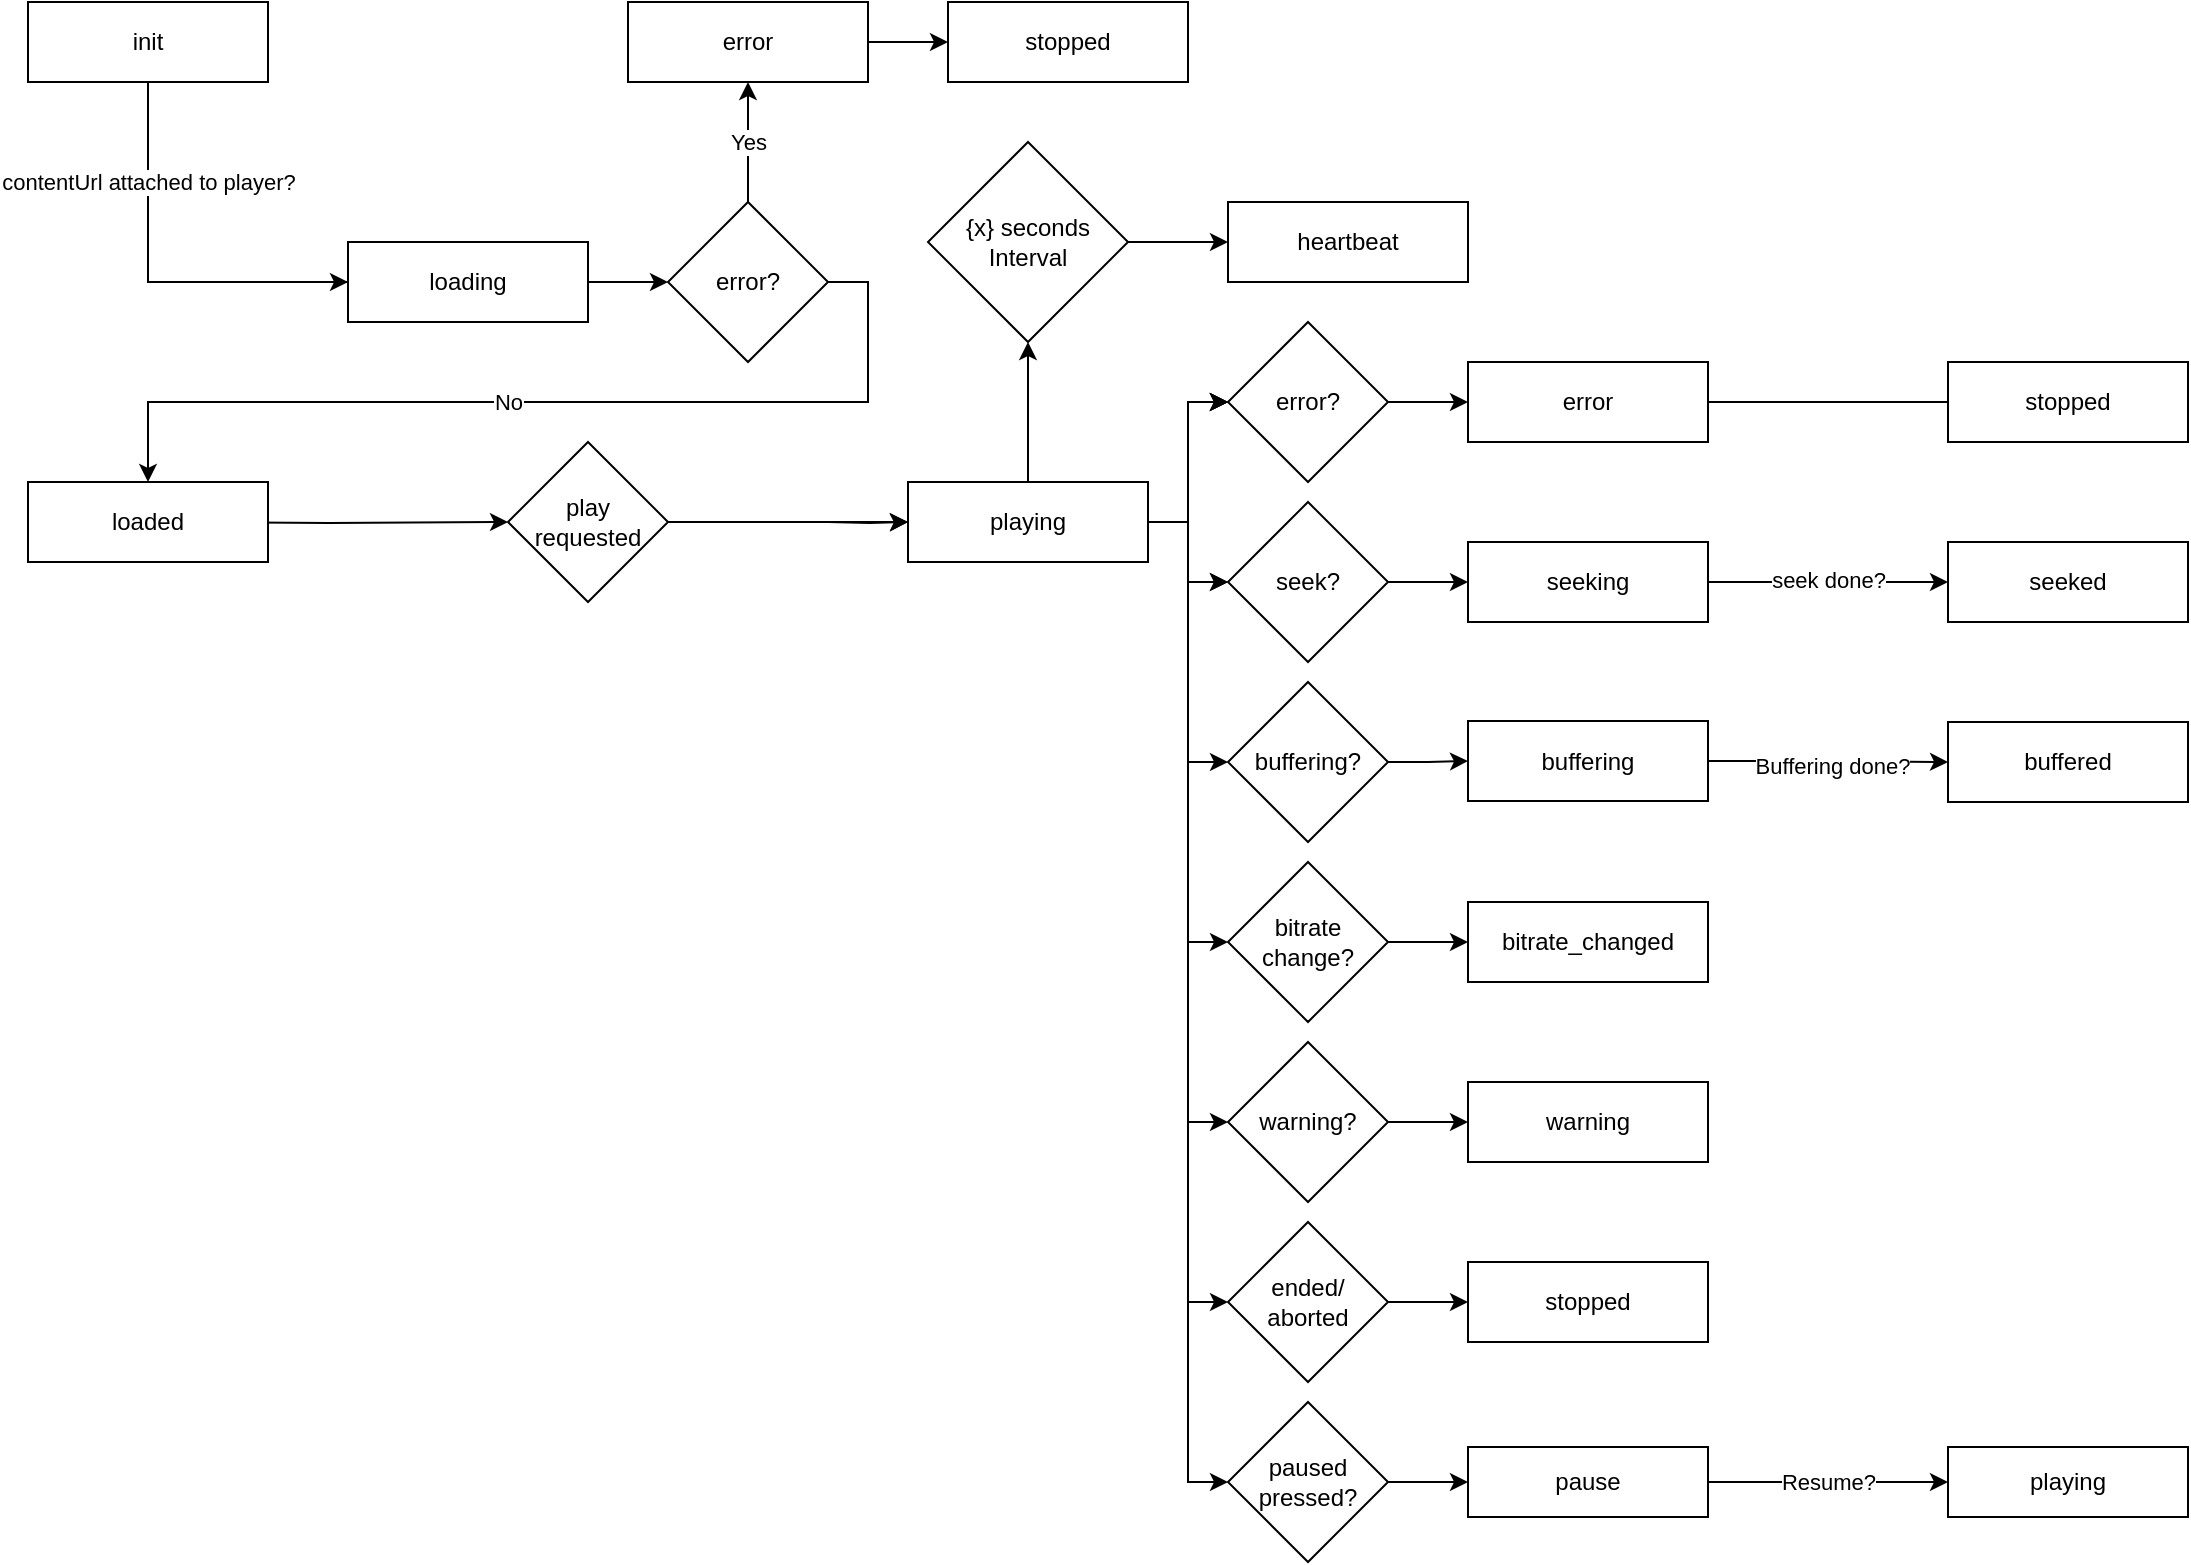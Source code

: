 <mxfile version="15.8.7" type="device"><diagram id="C5RBs43oDa-KdzZeNtuy" name="Page-1"><mxGraphModel dx="1298" dy="917" grid="1" gridSize="10" guides="1" tooltips="1" connect="1" arrows="1" fold="1" page="1" pageScale="1" pageWidth="1169" pageHeight="827" math="0" shadow="0"><root><mxCell id="WIyWlLk6GJQsqaUBKTNV-0"/><mxCell id="WIyWlLk6GJQsqaUBKTNV-1" parent="WIyWlLk6GJQsqaUBKTNV-0"/><mxCell id="T6Sorkifb1kjxiCpOSR7-3" value="" style="edgeStyle=orthogonalEdgeStyle;rounded=0;orthogonalLoop=1;jettySize=auto;html=1;" parent="WIyWlLk6GJQsqaUBKTNV-1" source="T6Sorkifb1kjxiCpOSR7-1" target="T6Sorkifb1kjxiCpOSR7-2" edge="1"><mxGeometry relative="1" as="geometry"><Array as="points"><mxPoint x="100" y="180"/></Array></mxGeometry></mxCell><mxCell id="T6Sorkifb1kjxiCpOSR7-1" value="&lt;div&gt;init&lt;/div&gt;" style="rounded=0;whiteSpace=wrap;html=1;" parent="WIyWlLk6GJQsqaUBKTNV-1" vertex="1"><mxGeometry x="40" y="40" width="120" height="40" as="geometry"/></mxCell><mxCell id="T6Sorkifb1kjxiCpOSR7-5" value="" style="edgeStyle=orthogonalEdgeStyle;rounded=0;orthogonalLoop=1;jettySize=auto;html=1;" parent="WIyWlLk6GJQsqaUBKTNV-1" source="T6Sorkifb1kjxiCpOSR7-2" target="T6Sorkifb1kjxiCpOSR7-4" edge="1"><mxGeometry relative="1" as="geometry"/></mxCell><mxCell id="T6Sorkifb1kjxiCpOSR7-12" value="contentUrl attached to player?" style="edgeStyle=orthogonalEdgeStyle;rounded=0;orthogonalLoop=1;jettySize=auto;html=1;endArrow=none;endFill=0;" parent="WIyWlLk6GJQsqaUBKTNV-1" source="T6Sorkifb1kjxiCpOSR7-2" target="T6Sorkifb1kjxiCpOSR7-1" edge="1"><mxGeometry x="0.5" relative="1" as="geometry"><mxPoint as="offset"/></mxGeometry></mxCell><mxCell id="T6Sorkifb1kjxiCpOSR7-2" value="&lt;div&gt;loading&lt;/div&gt;" style="rounded=0;whiteSpace=wrap;html=1;" parent="WIyWlLk6GJQsqaUBKTNV-1" vertex="1"><mxGeometry x="200" y="160" width="120" height="40" as="geometry"/></mxCell><mxCell id="T6Sorkifb1kjxiCpOSR7-7" value="Yes" style="edgeStyle=orthogonalEdgeStyle;rounded=0;orthogonalLoop=1;jettySize=auto;html=1;" parent="WIyWlLk6GJQsqaUBKTNV-1" source="T6Sorkifb1kjxiCpOSR7-4" target="T6Sorkifb1kjxiCpOSR7-6" edge="1"><mxGeometry relative="1" as="geometry"/></mxCell><mxCell id="T6Sorkifb1kjxiCpOSR7-11" value="No" style="edgeStyle=orthogonalEdgeStyle;rounded=0;orthogonalLoop=1;jettySize=auto;html=1;" parent="WIyWlLk6GJQsqaUBKTNV-1" source="T6Sorkifb1kjxiCpOSR7-4" target="T6Sorkifb1kjxiCpOSR7-10" edge="1"><mxGeometry x="0.083" relative="1" as="geometry"><Array as="points"><mxPoint x="460" y="240"/><mxPoint x="100" y="240"/></Array><mxPoint as="offset"/></mxGeometry></mxCell><mxCell id="T6Sorkifb1kjxiCpOSR7-4" value="error?" style="rhombus;whiteSpace=wrap;html=1;rounded=0;" parent="WIyWlLk6GJQsqaUBKTNV-1" vertex="1"><mxGeometry x="360" y="140" width="80" height="80" as="geometry"/></mxCell><mxCell id="T6Sorkifb1kjxiCpOSR7-9" value="" style="edgeStyle=orthogonalEdgeStyle;rounded=0;orthogonalLoop=1;jettySize=auto;html=1;" parent="WIyWlLk6GJQsqaUBKTNV-1" source="T6Sorkifb1kjxiCpOSR7-6" target="T6Sorkifb1kjxiCpOSR7-8" edge="1"><mxGeometry relative="1" as="geometry"/></mxCell><mxCell id="T6Sorkifb1kjxiCpOSR7-6" value="error" style="whiteSpace=wrap;html=1;rounded=0;" parent="WIyWlLk6GJQsqaUBKTNV-1" vertex="1"><mxGeometry x="340" y="40" width="120" height="40" as="geometry"/></mxCell><mxCell id="T6Sorkifb1kjxiCpOSR7-8" value="&lt;div&gt;stopped&lt;/div&gt;" style="whiteSpace=wrap;html=1;rounded=0;" parent="WIyWlLk6GJQsqaUBKTNV-1" vertex="1"><mxGeometry x="500" y="40" width="120" height="40" as="geometry"/></mxCell><mxCell id="T6Sorkifb1kjxiCpOSR7-15" value="" style="edgeStyle=orthogonalEdgeStyle;rounded=0;orthogonalLoop=1;jettySize=auto;html=1;" parent="WIyWlLk6GJQsqaUBKTNV-1" target="T6Sorkifb1kjxiCpOSR7-14" edge="1"><mxGeometry relative="1" as="geometry"><mxPoint x="100" y="300" as="sourcePoint"/></mxGeometry></mxCell><mxCell id="T6Sorkifb1kjxiCpOSR7-10" value="&lt;div&gt;loaded&lt;/div&gt;" style="whiteSpace=wrap;html=1;rounded=0;" parent="WIyWlLk6GJQsqaUBKTNV-1" vertex="1"><mxGeometry x="40" y="280" width="120" height="40" as="geometry"/></mxCell><mxCell id="T6Sorkifb1kjxiCpOSR7-19" value="" style="edgeStyle=orthogonalEdgeStyle;rounded=0;orthogonalLoop=1;jettySize=auto;html=1;" parent="WIyWlLk6GJQsqaUBKTNV-1" source="T6Sorkifb1kjxiCpOSR7-14" edge="1"><mxGeometry relative="1" as="geometry"><mxPoint x="480" y="300" as="targetPoint"/></mxGeometry></mxCell><mxCell id="T6Sorkifb1kjxiCpOSR7-14" value="play&lt;br&gt;requested" style="rhombus;whiteSpace=wrap;html=1;rounded=0;" parent="WIyWlLk6GJQsqaUBKTNV-1" vertex="1"><mxGeometry x="280" y="260" width="80" height="80" as="geometry"/></mxCell><mxCell id="T6Sorkifb1kjxiCpOSR7-21" value="" style="edgeStyle=orthogonalEdgeStyle;rounded=0;orthogonalLoop=1;jettySize=auto;html=1;" parent="WIyWlLk6GJQsqaUBKTNV-1" target="T6Sorkifb1kjxiCpOSR7-20" edge="1"><mxGeometry relative="1" as="geometry"><mxPoint x="440" y="300" as="sourcePoint"/></mxGeometry></mxCell><mxCell id="T6Sorkifb1kjxiCpOSR7-25" value="" style="edgeStyle=orthogonalEdgeStyle;rounded=0;orthogonalLoop=1;jettySize=auto;html=1;" parent="WIyWlLk6GJQsqaUBKTNV-1" source="T6Sorkifb1kjxiCpOSR7-20" target="T6Sorkifb1kjxiCpOSR7-24" edge="1"><mxGeometry relative="1" as="geometry"/></mxCell><mxCell id="T6Sorkifb1kjxiCpOSR7-33" value="" style="edgeStyle=orthogonalEdgeStyle;rounded=0;orthogonalLoop=1;jettySize=auto;html=1;" parent="WIyWlLk6GJQsqaUBKTNV-1" source="T6Sorkifb1kjxiCpOSR7-20" target="T6Sorkifb1kjxiCpOSR7-32" edge="1"><mxGeometry relative="1" as="geometry"/></mxCell><mxCell id="T6Sorkifb1kjxiCpOSR7-38" value="" style="edgeStyle=orthogonalEdgeStyle;rounded=0;orthogonalLoop=1;jettySize=auto;html=1;" parent="WIyWlLk6GJQsqaUBKTNV-1" source="T6Sorkifb1kjxiCpOSR7-20" target="T6Sorkifb1kjxiCpOSR7-32" edge="1"><mxGeometry relative="1" as="geometry"/></mxCell><mxCell id="T6Sorkifb1kjxiCpOSR7-39" value="" style="edgeStyle=orthogonalEdgeStyle;rounded=0;orthogonalLoop=1;jettySize=auto;html=1;" parent="WIyWlLk6GJQsqaUBKTNV-1" source="T6Sorkifb1kjxiCpOSR7-20" target="T6Sorkifb1kjxiCpOSR7-32" edge="1"><mxGeometry relative="1" as="geometry"/></mxCell><mxCell id="T6Sorkifb1kjxiCpOSR7-40" value="" style="edgeStyle=orthogonalEdgeStyle;rounded=0;orthogonalLoop=1;jettySize=auto;html=1;" parent="WIyWlLk6GJQsqaUBKTNV-1" source="T6Sorkifb1kjxiCpOSR7-20" target="T6Sorkifb1kjxiCpOSR7-32" edge="1"><mxGeometry relative="1" as="geometry"/></mxCell><mxCell id="T6Sorkifb1kjxiCpOSR7-41" style="edgeStyle=orthogonalEdgeStyle;rounded=0;orthogonalLoop=1;jettySize=auto;html=1;" parent="WIyWlLk6GJQsqaUBKTNV-1" source="T6Sorkifb1kjxiCpOSR7-20" target="T6Sorkifb1kjxiCpOSR7-42" edge="1"><mxGeometry relative="1" as="geometry"><mxPoint x="640" y="320" as="targetPoint"/></mxGeometry></mxCell><mxCell id="T6Sorkifb1kjxiCpOSR7-49" style="edgeStyle=orthogonalEdgeStyle;rounded=0;orthogonalLoop=1;jettySize=auto;html=1;entryX=0;entryY=0.5;entryDx=0;entryDy=0;" parent="WIyWlLk6GJQsqaUBKTNV-1" source="T6Sorkifb1kjxiCpOSR7-20" target="T6Sorkifb1kjxiCpOSR7-48" edge="1"><mxGeometry relative="1" as="geometry"/></mxCell><mxCell id="T6Sorkifb1kjxiCpOSR7-57" style="edgeStyle=orthogonalEdgeStyle;rounded=0;orthogonalLoop=1;jettySize=auto;html=1;entryX=0;entryY=0.5;entryDx=0;entryDy=0;" parent="WIyWlLk6GJQsqaUBKTNV-1" source="T6Sorkifb1kjxiCpOSR7-20" target="T6Sorkifb1kjxiCpOSR7-54" edge="1"><mxGeometry relative="1" as="geometry"/></mxCell><mxCell id="T6Sorkifb1kjxiCpOSR7-61" style="edgeStyle=orthogonalEdgeStyle;rounded=0;orthogonalLoop=1;jettySize=auto;html=1;entryX=0;entryY=0.5;entryDx=0;entryDy=0;" parent="WIyWlLk6GJQsqaUBKTNV-1" source="T6Sorkifb1kjxiCpOSR7-20" target="T6Sorkifb1kjxiCpOSR7-58" edge="1"><mxGeometry relative="1" as="geometry"/></mxCell><mxCell id="T6Sorkifb1kjxiCpOSR7-64" value="" style="edgeStyle=orthogonalEdgeStyle;rounded=0;orthogonalLoop=1;jettySize=auto;html=1;" parent="WIyWlLk6GJQsqaUBKTNV-1" source="T6Sorkifb1kjxiCpOSR7-20" target="T6Sorkifb1kjxiCpOSR7-42" edge="1"><mxGeometry relative="1" as="geometry"/></mxCell><mxCell id="T6Sorkifb1kjxiCpOSR7-66" style="edgeStyle=orthogonalEdgeStyle;rounded=0;orthogonalLoop=1;jettySize=auto;html=1;entryX=0;entryY=0.5;entryDx=0;entryDy=0;" parent="WIyWlLk6GJQsqaUBKTNV-1" source="T6Sorkifb1kjxiCpOSR7-20" target="T6Sorkifb1kjxiCpOSR7-65" edge="1"><mxGeometry relative="1" as="geometry"/></mxCell><mxCell id="T6Sorkifb1kjxiCpOSR7-70" style="edgeStyle=orthogonalEdgeStyle;rounded=0;orthogonalLoop=1;jettySize=auto;html=1;entryX=0;entryY=0.5;entryDx=0;entryDy=0;" parent="WIyWlLk6GJQsqaUBKTNV-1" source="T6Sorkifb1kjxiCpOSR7-20" target="T6Sorkifb1kjxiCpOSR7-69" edge="1"><mxGeometry relative="1" as="geometry"/></mxCell><mxCell id="T6Sorkifb1kjxiCpOSR7-20" value="&lt;div&gt;playing&lt;/div&gt;" style="whiteSpace=wrap;html=1;rounded=0;" parent="WIyWlLk6GJQsqaUBKTNV-1" vertex="1"><mxGeometry x="480" y="280" width="120" height="40" as="geometry"/></mxCell><mxCell id="T6Sorkifb1kjxiCpOSR7-29" value="" style="edgeStyle=orthogonalEdgeStyle;rounded=0;orthogonalLoop=1;jettySize=auto;html=1;" parent="WIyWlLk6GJQsqaUBKTNV-1" source="T6Sorkifb1kjxiCpOSR7-24" target="T6Sorkifb1kjxiCpOSR7-28" edge="1"><mxGeometry relative="1" as="geometry"/></mxCell><mxCell id="T6Sorkifb1kjxiCpOSR7-24" value="{x} seconds&lt;br&gt;Interval" style="rhombus;whiteSpace=wrap;html=1;rounded=0;" parent="WIyWlLk6GJQsqaUBKTNV-1" vertex="1"><mxGeometry x="490" y="110" width="100" height="100" as="geometry"/></mxCell><mxCell id="T6Sorkifb1kjxiCpOSR7-28" value="heartbeat" style="whiteSpace=wrap;html=1;rounded=0;" parent="WIyWlLk6GJQsqaUBKTNV-1" vertex="1"><mxGeometry x="640" y="140" width="120" height="40" as="geometry"/></mxCell><mxCell id="T6Sorkifb1kjxiCpOSR7-35" value="" style="edgeStyle=orthogonalEdgeStyle;rounded=0;orthogonalLoop=1;jettySize=auto;html=1;" parent="WIyWlLk6GJQsqaUBKTNV-1" source="T6Sorkifb1kjxiCpOSR7-32" target="T6Sorkifb1kjxiCpOSR7-34" edge="1"><mxGeometry relative="1" as="geometry"/></mxCell><mxCell id="T6Sorkifb1kjxiCpOSR7-32" value="error?" style="rhombus;whiteSpace=wrap;html=1;rounded=0;" parent="WIyWlLk6GJQsqaUBKTNV-1" vertex="1"><mxGeometry x="640" y="200" width="80" height="80" as="geometry"/></mxCell><mxCell id="T6Sorkifb1kjxiCpOSR7-79" value="" style="edgeStyle=orthogonalEdgeStyle;rounded=0;orthogonalLoop=1;jettySize=auto;html=1;endArrow=none;endFill=0;entryX=0;entryY=0.5;entryDx=0;entryDy=0;" parent="WIyWlLk6GJQsqaUBKTNV-1" source="T6Sorkifb1kjxiCpOSR7-34" target="T6Sorkifb1kjxiCpOSR7-80" edge="1"><mxGeometry relative="1" as="geometry"><Array as="points"><mxPoint x="940" y="240"/><mxPoint x="940" y="240"/></Array><mxPoint x="920" y="150" as="targetPoint"/></mxGeometry></mxCell><mxCell id="T6Sorkifb1kjxiCpOSR7-34" value="&lt;div&gt;error&lt;/div&gt;" style="whiteSpace=wrap;html=1;rounded=0;" parent="WIyWlLk6GJQsqaUBKTNV-1" vertex="1"><mxGeometry x="760" y="220" width="120" height="40" as="geometry"/></mxCell><mxCell id="T6Sorkifb1kjxiCpOSR7-44" value="" style="edgeStyle=orthogonalEdgeStyle;rounded=0;orthogonalLoop=1;jettySize=auto;html=1;" parent="WIyWlLk6GJQsqaUBKTNV-1" source="T6Sorkifb1kjxiCpOSR7-42" target="T6Sorkifb1kjxiCpOSR7-43" edge="1"><mxGeometry relative="1" as="geometry"/></mxCell><mxCell id="T6Sorkifb1kjxiCpOSR7-42" value="seek?" style="rhombus;whiteSpace=wrap;html=1;" parent="WIyWlLk6GJQsqaUBKTNV-1" vertex="1"><mxGeometry x="640" y="290" width="80" height="80" as="geometry"/></mxCell><mxCell id="T6Sorkifb1kjxiCpOSR7-46" value="" style="edgeStyle=orthogonalEdgeStyle;rounded=0;orthogonalLoop=1;jettySize=auto;html=1;" parent="WIyWlLk6GJQsqaUBKTNV-1" source="T6Sorkifb1kjxiCpOSR7-43" target="T6Sorkifb1kjxiCpOSR7-45" edge="1"><mxGeometry relative="1" as="geometry"/></mxCell><mxCell id="T6Sorkifb1kjxiCpOSR7-75" value="seek done?" style="edgeLabel;html=1;align=center;verticalAlign=middle;resizable=0;points=[];" parent="T6Sorkifb1kjxiCpOSR7-46" vertex="1" connectable="0"><mxGeometry y="1" relative="1" as="geometry"><mxPoint as="offset"/></mxGeometry></mxCell><mxCell id="T6Sorkifb1kjxiCpOSR7-43" value="&lt;div&gt;seeking&lt;/div&gt;" style="whiteSpace=wrap;html=1;" parent="WIyWlLk6GJQsqaUBKTNV-1" vertex="1"><mxGeometry x="760" y="310" width="120" height="40" as="geometry"/></mxCell><mxCell id="T6Sorkifb1kjxiCpOSR7-45" value="&lt;div&gt;seeked&lt;/div&gt;" style="whiteSpace=wrap;html=1;" parent="WIyWlLk6GJQsqaUBKTNV-1" vertex="1"><mxGeometry x="1000" y="310" width="120" height="40" as="geometry"/></mxCell><mxCell id="T6Sorkifb1kjxiCpOSR7-51" value="" style="edgeStyle=orthogonalEdgeStyle;rounded=0;orthogonalLoop=1;jettySize=auto;html=1;" parent="WIyWlLk6GJQsqaUBKTNV-1" source="T6Sorkifb1kjxiCpOSR7-48" target="T6Sorkifb1kjxiCpOSR7-50" edge="1"><mxGeometry relative="1" as="geometry"/></mxCell><mxCell id="T6Sorkifb1kjxiCpOSR7-48" value="buffering?" style="rhombus;whiteSpace=wrap;html=1;" parent="WIyWlLk6GJQsqaUBKTNV-1" vertex="1"><mxGeometry x="640" y="380" width="80" height="80" as="geometry"/></mxCell><mxCell id="T6Sorkifb1kjxiCpOSR7-53" value="" style="edgeStyle=orthogonalEdgeStyle;rounded=0;orthogonalLoop=1;jettySize=auto;html=1;" parent="WIyWlLk6GJQsqaUBKTNV-1" source="T6Sorkifb1kjxiCpOSR7-50" target="T6Sorkifb1kjxiCpOSR7-52" edge="1"><mxGeometry relative="1" as="geometry"/></mxCell><mxCell id="T6Sorkifb1kjxiCpOSR7-76" value="Buffering done?" style="edgeLabel;html=1;align=center;verticalAlign=middle;resizable=0;points=[];" parent="T6Sorkifb1kjxiCpOSR7-53" vertex="1" connectable="0"><mxGeometry x="0.004" y="-2" relative="1" as="geometry"><mxPoint x="2" as="offset"/></mxGeometry></mxCell><mxCell id="T6Sorkifb1kjxiCpOSR7-50" value="&lt;div&gt;buffering&lt;/div&gt;" style="whiteSpace=wrap;html=1;" parent="WIyWlLk6GJQsqaUBKTNV-1" vertex="1"><mxGeometry x="760" y="399.5" width="120" height="40" as="geometry"/></mxCell><mxCell id="T6Sorkifb1kjxiCpOSR7-52" value="&lt;div&gt;buffered&lt;/div&gt;" style="whiteSpace=wrap;html=1;" parent="WIyWlLk6GJQsqaUBKTNV-1" vertex="1"><mxGeometry x="1000" y="400" width="120" height="40" as="geometry"/></mxCell><mxCell id="T6Sorkifb1kjxiCpOSR7-56" value="" style="edgeStyle=orthogonalEdgeStyle;rounded=0;orthogonalLoop=1;jettySize=auto;html=1;" parent="WIyWlLk6GJQsqaUBKTNV-1" source="T6Sorkifb1kjxiCpOSR7-54" target="T6Sorkifb1kjxiCpOSR7-55" edge="1"><mxGeometry relative="1" as="geometry"/></mxCell><mxCell id="T6Sorkifb1kjxiCpOSR7-54" value="bitrate&lt;br&gt;change?" style="rhombus;whiteSpace=wrap;html=1;" parent="WIyWlLk6GJQsqaUBKTNV-1" vertex="1"><mxGeometry x="640" y="470" width="80" height="80" as="geometry"/></mxCell><mxCell id="T6Sorkifb1kjxiCpOSR7-55" value="bitrate_changed" style="whiteSpace=wrap;html=1;" parent="WIyWlLk6GJQsqaUBKTNV-1" vertex="1"><mxGeometry x="760" y="490" width="120" height="40" as="geometry"/></mxCell><mxCell id="T6Sorkifb1kjxiCpOSR7-60" value="" style="edgeStyle=orthogonalEdgeStyle;rounded=0;orthogonalLoop=1;jettySize=auto;html=1;" parent="WIyWlLk6GJQsqaUBKTNV-1" source="T6Sorkifb1kjxiCpOSR7-58" target="T6Sorkifb1kjxiCpOSR7-59" edge="1"><mxGeometry relative="1" as="geometry"/></mxCell><mxCell id="T6Sorkifb1kjxiCpOSR7-58" value="warning?" style="rhombus;whiteSpace=wrap;html=1;" parent="WIyWlLk6GJQsqaUBKTNV-1" vertex="1"><mxGeometry x="640" y="560" width="80" height="80" as="geometry"/></mxCell><mxCell id="T6Sorkifb1kjxiCpOSR7-59" value="&lt;div&gt;warning&lt;/div&gt;" style="whiteSpace=wrap;html=1;" parent="WIyWlLk6GJQsqaUBKTNV-1" vertex="1"><mxGeometry x="760" y="580" width="120" height="40" as="geometry"/></mxCell><mxCell id="T6Sorkifb1kjxiCpOSR7-62" style="edgeStyle=orthogonalEdgeStyle;rounded=0;orthogonalLoop=1;jettySize=auto;html=1;exitX=0.5;exitY=1;exitDx=0;exitDy=0;" parent="WIyWlLk6GJQsqaUBKTNV-1" source="T6Sorkifb1kjxiCpOSR7-50" target="T6Sorkifb1kjxiCpOSR7-50" edge="1"><mxGeometry relative="1" as="geometry"/></mxCell><mxCell id="T6Sorkifb1kjxiCpOSR7-68" value="" style="edgeStyle=orthogonalEdgeStyle;rounded=0;orthogonalLoop=1;jettySize=auto;html=1;" parent="WIyWlLk6GJQsqaUBKTNV-1" source="T6Sorkifb1kjxiCpOSR7-65" target="T6Sorkifb1kjxiCpOSR7-67" edge="1"><mxGeometry relative="1" as="geometry"/></mxCell><mxCell id="T6Sorkifb1kjxiCpOSR7-65" value="ended/&lt;br&gt;aborted" style="rhombus;whiteSpace=wrap;html=1;" parent="WIyWlLk6GJQsqaUBKTNV-1" vertex="1"><mxGeometry x="640" y="650" width="80" height="80" as="geometry"/></mxCell><mxCell id="T6Sorkifb1kjxiCpOSR7-67" value="stopped" style="whiteSpace=wrap;html=1;" parent="WIyWlLk6GJQsqaUBKTNV-1" vertex="1"><mxGeometry x="760" y="670" width="120" height="40" as="geometry"/></mxCell><mxCell id="T6Sorkifb1kjxiCpOSR7-72" value="" style="edgeStyle=orthogonalEdgeStyle;rounded=0;orthogonalLoop=1;jettySize=auto;html=1;" parent="WIyWlLk6GJQsqaUBKTNV-1" source="T6Sorkifb1kjxiCpOSR7-69" target="T6Sorkifb1kjxiCpOSR7-71" edge="1"><mxGeometry relative="1" as="geometry"/></mxCell><mxCell id="T6Sorkifb1kjxiCpOSR7-69" value="paused pressed?" style="rhombus;whiteSpace=wrap;html=1;" parent="WIyWlLk6GJQsqaUBKTNV-1" vertex="1"><mxGeometry x="640" y="740" width="80" height="80" as="geometry"/></mxCell><mxCell id="T6Sorkifb1kjxiCpOSR7-74" value="" style="edgeStyle=orthogonalEdgeStyle;rounded=0;orthogonalLoop=1;jettySize=auto;html=1;" parent="WIyWlLk6GJQsqaUBKTNV-1" source="T6Sorkifb1kjxiCpOSR7-71" target="T6Sorkifb1kjxiCpOSR7-73" edge="1"><mxGeometry relative="1" as="geometry"/></mxCell><mxCell id="Vj1cDLvMssd2Ft9vrRGN-0" value="Resume?" style="edgeLabel;html=1;align=center;verticalAlign=middle;resizable=0;points=[];" vertex="1" connectable="0" parent="T6Sorkifb1kjxiCpOSR7-74"><mxGeometry x="-0.233" y="1" relative="1" as="geometry"><mxPoint x="14" y="1" as="offset"/></mxGeometry></mxCell><mxCell id="T6Sorkifb1kjxiCpOSR7-71" value="pause" style="whiteSpace=wrap;html=1;" parent="WIyWlLk6GJQsqaUBKTNV-1" vertex="1"><mxGeometry x="760" y="762.5" width="120" height="35" as="geometry"/></mxCell><mxCell id="T6Sorkifb1kjxiCpOSR7-73" value="&lt;div&gt;playing&lt;/div&gt;" style="whiteSpace=wrap;html=1;" parent="WIyWlLk6GJQsqaUBKTNV-1" vertex="1"><mxGeometry x="1000" y="762.5" width="120" height="35" as="geometry"/></mxCell><mxCell id="T6Sorkifb1kjxiCpOSR7-80" value="stopped" style="whiteSpace=wrap;html=1;rounded=0;" parent="WIyWlLk6GJQsqaUBKTNV-1" vertex="1"><mxGeometry x="1000" y="220" width="120" height="40" as="geometry"/></mxCell></root></mxGraphModel></diagram></mxfile>